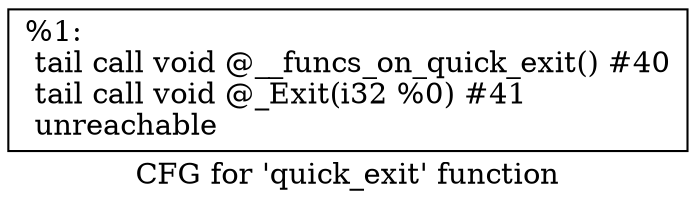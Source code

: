 digraph "CFG for 'quick_exit' function" {
	label="CFG for 'quick_exit' function";

	Node0x1b62d10 [shape=record,label="{%1:\l  tail call void @__funcs_on_quick_exit() #40\l  tail call void @_Exit(i32 %0) #41\l  unreachable\l}"];
}
